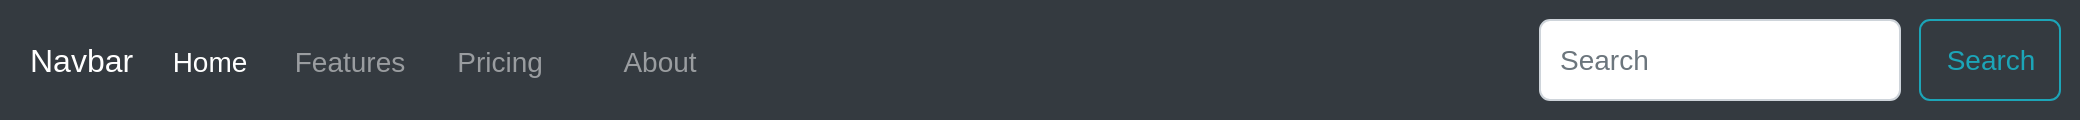 <mxfile version="20.8.16" type="device"><diagram name="Page-1" id="c9db0220-8083-56f3-ca83-edcdcd058819"><mxGraphModel dx="1615" dy="968" grid="1" gridSize="10" guides="1" tooltips="1" connect="1" arrows="1" fold="1" page="1" pageScale="1.5" pageWidth="826" pageHeight="1169" background="#ffffff" math="0" shadow="0"><root><mxCell id="0" style=";html=1;"/><mxCell id="1" style=";html=1;" parent="0"/><mxCell id="NxJulBJBv5eKqu308VKw-1" value="Navbar" style="html=1;shadow=0;dashed=0;fillColor=#343A40;strokeColor=none;fontSize=16;fontColor=#ffffff;align=left;spacing=15;" vertex="1" parent="1"><mxGeometry x="40" y="100" width="1040" height="60" as="geometry"/></mxCell><mxCell id="NxJulBJBv5eKqu308VKw-2" value="Home" style="fillColor=none;strokeColor=none;fontSize=14;fontColor=#ffffff;align=center;" vertex="1" parent="NxJulBJBv5eKqu308VKw-1"><mxGeometry width="70" height="40" relative="1" as="geometry"><mxPoint x="70" y="10" as="offset"/></mxGeometry></mxCell><mxCell id="NxJulBJBv5eKqu308VKw-3" value="Features" style="fillColor=none;strokeColor=none;fontSize=14;fontColor=#9A9DA0;align=center;" vertex="1" parent="NxJulBJBv5eKqu308VKw-1"><mxGeometry width="70" height="40" relative="1" as="geometry"><mxPoint x="140" y="10" as="offset"/></mxGeometry></mxCell><mxCell id="NxJulBJBv5eKqu308VKw-4" value="Pricing" style="fillColor=none;strokeColor=none;fontSize=14;fontColor=#9A9DA0;align=center;spacingRight=0;" vertex="1" parent="NxJulBJBv5eKqu308VKw-1"><mxGeometry width="80" height="40" relative="1" as="geometry"><mxPoint x="210" y="10" as="offset"/></mxGeometry></mxCell><mxCell id="NxJulBJBv5eKqu308VKw-5" value="About" style="fillColor=none;strokeColor=none;fontSize=14;fontColor=#9A9DA0;align=center;" vertex="1" parent="NxJulBJBv5eKqu308VKw-1"><mxGeometry width="80" height="40" relative="1" as="geometry"><mxPoint x="290" y="10" as="offset"/></mxGeometry></mxCell><mxCell id="NxJulBJBv5eKqu308VKw-6" value="Search" style="html=1;shadow=0;dashed=0;shape=mxgraph.bootstrap.rrect;rSize=5;fontSize=14;fontColor=#1CA5B8;strokeColor=#1CA5B8;fillColor=none;" vertex="1" parent="NxJulBJBv5eKqu308VKw-1"><mxGeometry x="1" width="70" height="40" relative="1" as="geometry"><mxPoint x="-80" y="10" as="offset"/></mxGeometry></mxCell><mxCell id="NxJulBJBv5eKqu308VKw-7" value="Search" style="html=1;shadow=0;dashed=0;shape=mxgraph.bootstrap.rrect;rSize=5;fontSize=14;fontColor=#6C767D;strokeColor=#CED4DA;fillColor=#ffffff;align=left;spacing=10;" vertex="1" parent="NxJulBJBv5eKqu308VKw-1"><mxGeometry x="1" width="180" height="40" relative="1" as="geometry"><mxPoint x="-270" y="10" as="offset"/></mxGeometry></mxCell></root></mxGraphModel></diagram></mxfile>